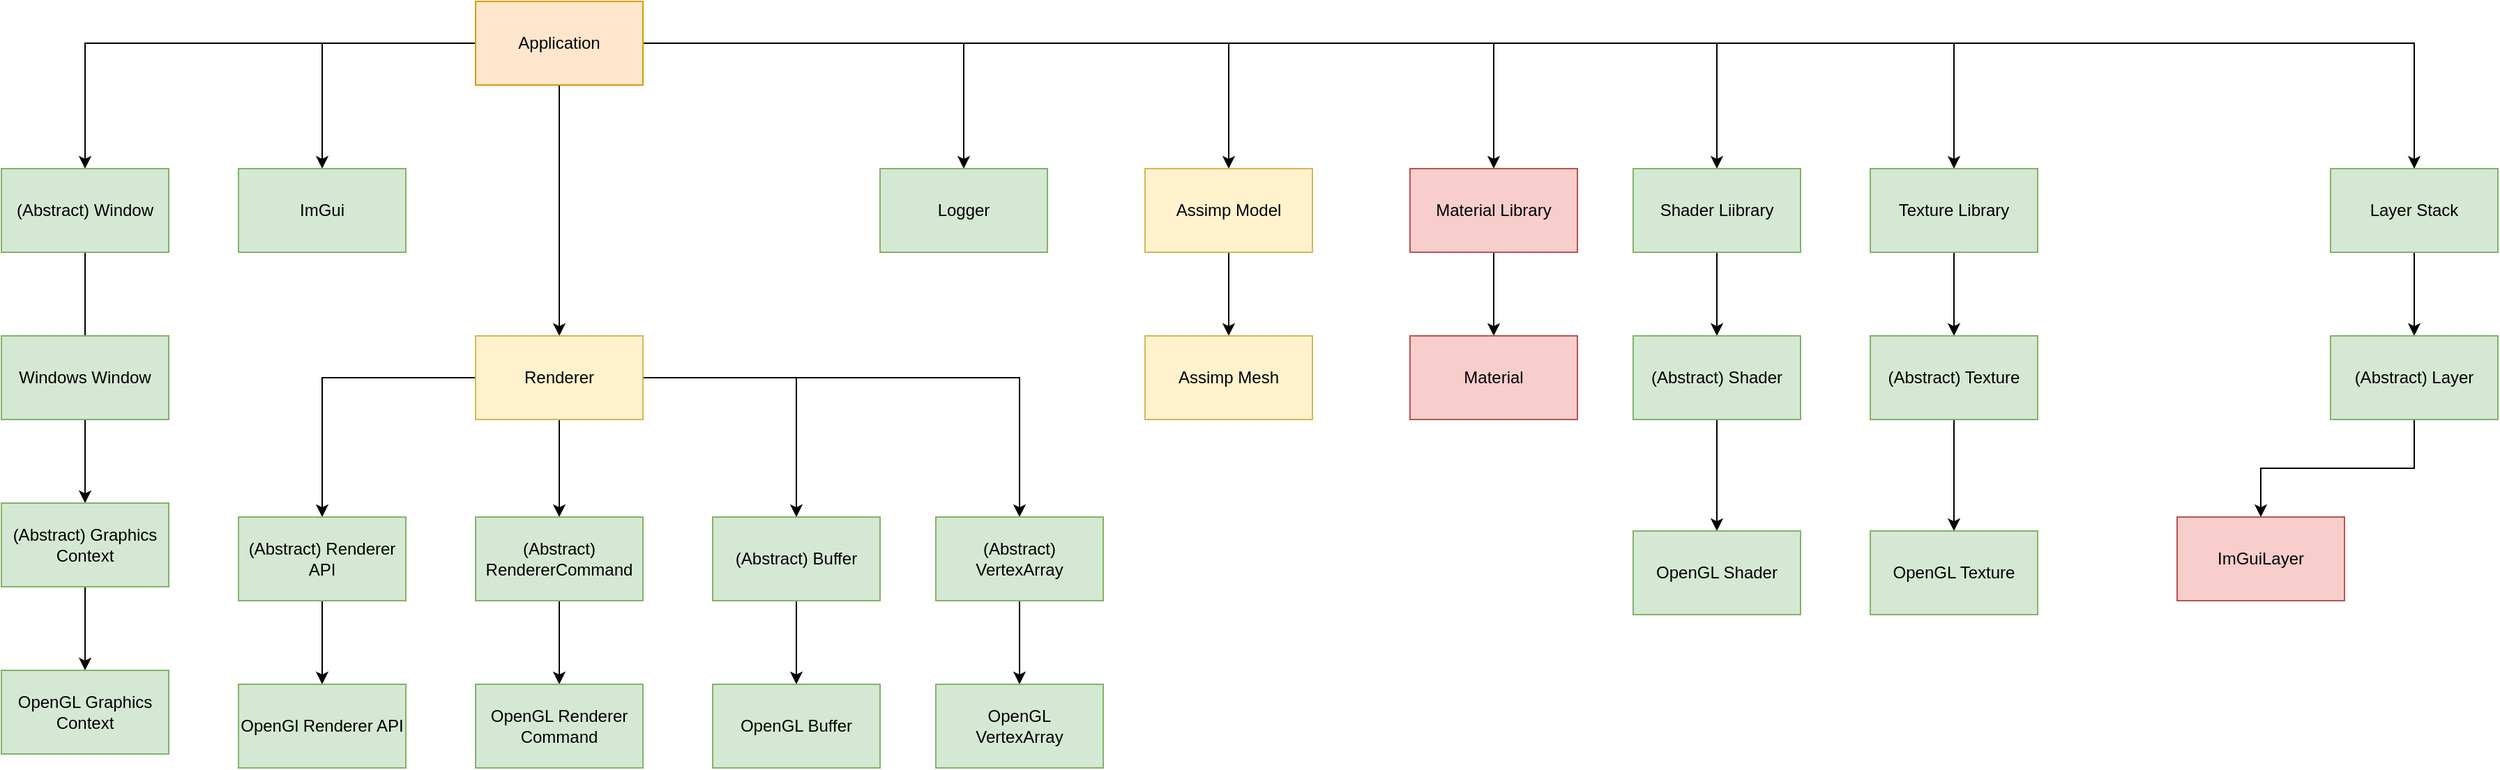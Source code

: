 <mxfile version="12.5.1" type="github">
  <diagram id="TjR0YX0xdRunlzRmJMnd" name="Page-1">
    <mxGraphModel dx="1422" dy="915" grid="1" gridSize="10" guides="1" tooltips="1" connect="1" arrows="1" fold="1" page="1" pageScale="1" pageWidth="827" pageHeight="1169" math="0" shadow="0">
      <root>
        <mxCell id="0"/>
        <mxCell id="1" parent="0"/>
        <mxCell id="jzK8e3R5ducGn7uQyPRx-11" style="edgeStyle=orthogonalEdgeStyle;rounded=0;orthogonalLoop=1;jettySize=auto;html=1;entryX=0.5;entryY=0;entryDx=0;entryDy=0;" parent="1" source="jzK8e3R5ducGn7uQyPRx-1" target="jzK8e3R5ducGn7uQyPRx-4" edge="1">
          <mxGeometry relative="1" as="geometry"/>
        </mxCell>
        <mxCell id="jzK8e3R5ducGn7uQyPRx-12" style="edgeStyle=orthogonalEdgeStyle;rounded=0;orthogonalLoop=1;jettySize=auto;html=1;entryX=0.5;entryY=0;entryDx=0;entryDy=0;" parent="1" source="jzK8e3R5ducGn7uQyPRx-1" target="jzK8e3R5ducGn7uQyPRx-2" edge="1">
          <mxGeometry relative="1" as="geometry"/>
        </mxCell>
        <mxCell id="jzK8e3R5ducGn7uQyPRx-38" style="edgeStyle=orthogonalEdgeStyle;rounded=0;orthogonalLoop=1;jettySize=auto;html=1;exitX=0.5;exitY=1;exitDx=0;exitDy=0;" parent="1" source="jzK8e3R5ducGn7uQyPRx-1" target="jzK8e3R5ducGn7uQyPRx-14" edge="1">
          <mxGeometry relative="1" as="geometry">
            <mxPoint x="430" y="110" as="sourcePoint"/>
          </mxGeometry>
        </mxCell>
        <mxCell id="jzK8e3R5ducGn7uQyPRx-39" style="edgeStyle=orthogonalEdgeStyle;rounded=0;orthogonalLoop=1;jettySize=auto;html=1;entryX=0.5;entryY=0;entryDx=0;entryDy=0;" parent="1" source="jzK8e3R5ducGn7uQyPRx-1" target="jzK8e3R5ducGn7uQyPRx-5" edge="1">
          <mxGeometry relative="1" as="geometry"/>
        </mxCell>
        <mxCell id="jzK8e3R5ducGn7uQyPRx-40" style="edgeStyle=orthogonalEdgeStyle;rounded=0;orthogonalLoop=1;jettySize=auto;html=1;" parent="1" source="jzK8e3R5ducGn7uQyPRx-1" target="jzK8e3R5ducGn7uQyPRx-6" edge="1">
          <mxGeometry relative="1" as="geometry"/>
        </mxCell>
        <mxCell id="jzK8e3R5ducGn7uQyPRx-41" style="edgeStyle=orthogonalEdgeStyle;rounded=0;orthogonalLoop=1;jettySize=auto;html=1;entryX=0.5;entryY=0;entryDx=0;entryDy=0;" parent="1" source="jzK8e3R5ducGn7uQyPRx-1" target="jzK8e3R5ducGn7uQyPRx-7" edge="1">
          <mxGeometry relative="1" as="geometry"/>
        </mxCell>
        <mxCell id="jzK8e3R5ducGn7uQyPRx-52" style="edgeStyle=orthogonalEdgeStyle;rounded=0;orthogonalLoop=1;jettySize=auto;html=1;entryX=0.5;entryY=0;entryDx=0;entryDy=0;" parent="1" source="jzK8e3R5ducGn7uQyPRx-1" target="jzK8e3R5ducGn7uQyPRx-44" edge="1">
          <mxGeometry relative="1" as="geometry"/>
        </mxCell>
        <mxCell id="jzK8e3R5ducGn7uQyPRx-74" style="edgeStyle=orthogonalEdgeStyle;rounded=0;orthogonalLoop=1;jettySize=auto;html=1;entryX=0.5;entryY=0;entryDx=0;entryDy=0;" parent="1" source="jzK8e3R5ducGn7uQyPRx-1" target="jzK8e3R5ducGn7uQyPRx-71" edge="1">
          <mxGeometry relative="1" as="geometry"/>
        </mxCell>
        <mxCell id="kYIxfMz6jvunNkfV2AiL-2" style="edgeStyle=orthogonalEdgeStyle;rounded=0;orthogonalLoop=1;jettySize=auto;html=1;entryX=0.5;entryY=0;entryDx=0;entryDy=0;" parent="1" source="jzK8e3R5ducGn7uQyPRx-1" target="kYIxfMz6jvunNkfV2AiL-1" edge="1">
          <mxGeometry relative="1" as="geometry"/>
        </mxCell>
        <mxCell id="jzK8e3R5ducGn7uQyPRx-1" value="Application" style="rounded=0;whiteSpace=wrap;html=1;fillColor=#ffe6cc;strokeColor=#d79b00;" parent="1" vertex="1">
          <mxGeometry x="380" width="120" height="60" as="geometry"/>
        </mxCell>
        <mxCell id="jzK8e3R5ducGn7uQyPRx-13" style="edgeStyle=orthogonalEdgeStyle;rounded=0;orthogonalLoop=1;jettySize=auto;html=1;" parent="1" source="jzK8e3R5ducGn7uQyPRx-2" target="jzK8e3R5ducGn7uQyPRx-3" edge="1">
          <mxGeometry relative="1" as="geometry"/>
        </mxCell>
        <mxCell id="jzK8e3R5ducGn7uQyPRx-2" value="(Abstract) Window" style="rounded=0;whiteSpace=wrap;html=1;fillColor=#d5e8d4;strokeColor=#82b366;" parent="1" vertex="1">
          <mxGeometry x="40" y="120" width="120" height="60" as="geometry"/>
        </mxCell>
        <mxCell id="jzK8e3R5ducGn7uQyPRx-35" value="" style="edgeStyle=orthogonalEdgeStyle;rounded=0;orthogonalLoop=1;jettySize=auto;html=1;" parent="1" source="jzK8e3R5ducGn7uQyPRx-3" target="jzK8e3R5ducGn7uQyPRx-34" edge="1">
          <mxGeometry relative="1" as="geometry"/>
        </mxCell>
        <mxCell id="jzK8e3R5ducGn7uQyPRx-3" value="(Abstract) Graphics Context" style="rounded=0;whiteSpace=wrap;html=1;fillColor=#d5e8d4;strokeColor=#82b366;" parent="1" vertex="1">
          <mxGeometry x="40" y="360" width="120" height="60" as="geometry"/>
        </mxCell>
        <mxCell id="jzK8e3R5ducGn7uQyPRx-4" value="ImGui" style="rounded=0;whiteSpace=wrap;html=1;fillColor=#d5e8d4;strokeColor=#82b366;" parent="1" vertex="1">
          <mxGeometry x="210" y="120" width="120" height="60" as="geometry"/>
        </mxCell>
        <mxCell id="jzK8e3R5ducGn7uQyPRx-57" style="edgeStyle=orthogonalEdgeStyle;rounded=0;orthogonalLoop=1;jettySize=auto;html=1;entryX=0.5;entryY=0;entryDx=0;entryDy=0;" parent="1" source="jzK8e3R5ducGn7uQyPRx-5" target="jzK8e3R5ducGn7uQyPRx-55" edge="1">
          <mxGeometry relative="1" as="geometry"/>
        </mxCell>
        <mxCell id="jzK8e3R5ducGn7uQyPRx-5" value="Shader Liibrary" style="rounded=0;whiteSpace=wrap;html=1;fillColor=#d5e8d4;strokeColor=#82b366;" parent="1" vertex="1">
          <mxGeometry x="1210" y="120" width="120" height="60" as="geometry"/>
        </mxCell>
        <mxCell id="jzK8e3R5ducGn7uQyPRx-61" style="edgeStyle=orthogonalEdgeStyle;rounded=0;orthogonalLoop=1;jettySize=auto;html=1;entryX=0.5;entryY=0;entryDx=0;entryDy=0;" parent="1" source="jzK8e3R5ducGn7uQyPRx-6" target="jzK8e3R5ducGn7uQyPRx-59" edge="1">
          <mxGeometry relative="1" as="geometry"/>
        </mxCell>
        <mxCell id="jzK8e3R5ducGn7uQyPRx-6" value="Texture Library" style="rounded=0;whiteSpace=wrap;html=1;fillColor=#d5e8d4;strokeColor=#82b366;" parent="1" vertex="1">
          <mxGeometry x="1380" y="120" width="120" height="60" as="geometry"/>
        </mxCell>
        <mxCell id="jzK8e3R5ducGn7uQyPRx-33" value="" style="edgeStyle=orthogonalEdgeStyle;rounded=0;orthogonalLoop=1;jettySize=auto;html=1;" parent="1" source="jzK8e3R5ducGn7uQyPRx-7" target="jzK8e3R5ducGn7uQyPRx-32" edge="1">
          <mxGeometry relative="1" as="geometry"/>
        </mxCell>
        <mxCell id="jzK8e3R5ducGn7uQyPRx-7" value="Layer Stack" style="rounded=0;whiteSpace=wrap;html=1;fillColor=#d5e8d4;strokeColor=#82b366;" parent="1" vertex="1">
          <mxGeometry x="1710" y="120" width="120" height="60" as="geometry"/>
        </mxCell>
        <mxCell id="jzK8e3R5ducGn7uQyPRx-23" value="" style="edgeStyle=orthogonalEdgeStyle;rounded=0;orthogonalLoop=1;jettySize=auto;html=1;entryX=0.5;entryY=0;entryDx=0;entryDy=0;" parent="1" source="jzK8e3R5ducGn7uQyPRx-14" target="jzK8e3R5ducGn7uQyPRx-16" edge="1">
          <mxGeometry relative="1" as="geometry">
            <mxPoint x="360" y="351" as="targetPoint"/>
          </mxGeometry>
        </mxCell>
        <mxCell id="jzK8e3R5ducGn7uQyPRx-29" value="" style="edgeStyle=orthogonalEdgeStyle;rounded=0;orthogonalLoop=1;jettySize=auto;html=1;" parent="1" source="jzK8e3R5ducGn7uQyPRx-14" target="jzK8e3R5ducGn7uQyPRx-26" edge="1">
          <mxGeometry relative="1" as="geometry"/>
        </mxCell>
        <mxCell id="jzK8e3R5ducGn7uQyPRx-65" style="edgeStyle=orthogonalEdgeStyle;rounded=0;orthogonalLoop=1;jettySize=auto;html=1;" parent="1" source="jzK8e3R5ducGn7uQyPRx-14" target="jzK8e3R5ducGn7uQyPRx-63" edge="1">
          <mxGeometry relative="1" as="geometry"/>
        </mxCell>
        <mxCell id="jzK8e3R5ducGn7uQyPRx-68" style="edgeStyle=orthogonalEdgeStyle;rounded=0;orthogonalLoop=1;jettySize=auto;html=1;entryX=0.5;entryY=0;entryDx=0;entryDy=0;" parent="1" source="jzK8e3R5ducGn7uQyPRx-14" target="jzK8e3R5ducGn7uQyPRx-67" edge="1">
          <mxGeometry relative="1" as="geometry"/>
        </mxCell>
        <mxCell id="jzK8e3R5ducGn7uQyPRx-14" value="Renderer" style="rounded=0;whiteSpace=wrap;html=1;fillColor=#fff2cc;strokeColor=#d6b656;" parent="1" vertex="1">
          <mxGeometry x="380" y="240" width="120" height="60" as="geometry"/>
        </mxCell>
        <mxCell id="jzK8e3R5ducGn7uQyPRx-28" value="" style="edgeStyle=orthogonalEdgeStyle;rounded=0;orthogonalLoop=1;jettySize=auto;html=1;" parent="1" source="jzK8e3R5ducGn7uQyPRx-16" target="jzK8e3R5ducGn7uQyPRx-18" edge="1">
          <mxGeometry relative="1" as="geometry"/>
        </mxCell>
        <mxCell id="jzK8e3R5ducGn7uQyPRx-16" value="(Abstract) Renderer API" style="rounded=0;whiteSpace=wrap;html=1;fillColor=#d5e8d4;strokeColor=#82b366;" parent="1" vertex="1">
          <mxGeometry x="210" y="370" width="120" height="60" as="geometry"/>
        </mxCell>
        <mxCell id="jzK8e3R5ducGn7uQyPRx-18" value="OpenGl Renderer API" style="rounded=0;whiteSpace=wrap;html=1;fillColor=#d5e8d4;strokeColor=#82b366;" parent="1" vertex="1">
          <mxGeometry x="210" y="490" width="120" height="60" as="geometry"/>
        </mxCell>
        <mxCell id="jzK8e3R5ducGn7uQyPRx-31" value="" style="edgeStyle=orthogonalEdgeStyle;rounded=0;orthogonalLoop=1;jettySize=auto;html=1;" parent="1" source="jzK8e3R5ducGn7uQyPRx-26" target="jzK8e3R5ducGn7uQyPRx-30" edge="1">
          <mxGeometry relative="1" as="geometry"/>
        </mxCell>
        <mxCell id="jzK8e3R5ducGn7uQyPRx-26" value="(Abstract) RendererCommand" style="rounded=0;whiteSpace=wrap;html=1;fillColor=#d5e8d4;strokeColor=#82b366;" parent="1" vertex="1">
          <mxGeometry x="380" y="370" width="120" height="60" as="geometry"/>
        </mxCell>
        <mxCell id="jzK8e3R5ducGn7uQyPRx-30" value="OpenGL Renderer Command" style="rounded=0;whiteSpace=wrap;html=1;fillColor=#d5e8d4;strokeColor=#82b366;" parent="1" vertex="1">
          <mxGeometry x="380" y="490" width="120" height="60" as="geometry"/>
        </mxCell>
        <mxCell id="jzK8e3R5ducGn7uQyPRx-45" value="" style="edgeStyle=orthogonalEdgeStyle;rounded=0;orthogonalLoop=1;jettySize=auto;html=1;entryX=0.5;entryY=0;entryDx=0;entryDy=0;" parent="1" source="jzK8e3R5ducGn7uQyPRx-32" target="jzK8e3R5ducGn7uQyPRx-43" edge="1">
          <mxGeometry relative="1" as="geometry">
            <mxPoint x="1490" y="360" as="targetPoint"/>
          </mxGeometry>
        </mxCell>
        <mxCell id="jzK8e3R5ducGn7uQyPRx-32" value="(Abstract) Layer" style="rounded=0;whiteSpace=wrap;html=1;fillColor=#d5e8d4;strokeColor=#82b366;" parent="1" vertex="1">
          <mxGeometry x="1710" y="240" width="120" height="60" as="geometry"/>
        </mxCell>
        <mxCell id="jzK8e3R5ducGn7uQyPRx-34" value="OpenGL Graphics Context" style="rounded=0;whiteSpace=wrap;html=1;fillColor=#d5e8d4;strokeColor=#82b366;" parent="1" vertex="1">
          <mxGeometry x="40" y="480" width="120" height="60" as="geometry"/>
        </mxCell>
        <mxCell id="jzK8e3R5ducGn7uQyPRx-42" value="Windows Window" style="rounded=0;whiteSpace=wrap;html=1;fillColor=#d5e8d4;strokeColor=#82b366;" parent="1" vertex="1">
          <mxGeometry x="40" y="240" width="120" height="60" as="geometry"/>
        </mxCell>
        <mxCell id="jzK8e3R5ducGn7uQyPRx-43" value="ImGuiLayer" style="rounded=0;whiteSpace=wrap;html=1;fillColor=#f8cecc;strokeColor=#b85450;" parent="1" vertex="1">
          <mxGeometry x="1600" y="370" width="120" height="60" as="geometry"/>
        </mxCell>
        <mxCell id="jzK8e3R5ducGn7uQyPRx-54" style="edgeStyle=orthogonalEdgeStyle;rounded=0;orthogonalLoop=1;jettySize=auto;html=1;entryX=0.5;entryY=0;entryDx=0;entryDy=0;" parent="1" source="jzK8e3R5ducGn7uQyPRx-44" target="jzK8e3R5ducGn7uQyPRx-53" edge="1">
          <mxGeometry relative="1" as="geometry"/>
        </mxCell>
        <mxCell id="jzK8e3R5ducGn7uQyPRx-44" value="Material Library" style="rounded=0;whiteSpace=wrap;html=1;fillColor=#f8cecc;strokeColor=#b85450;" parent="1" vertex="1">
          <mxGeometry x="1050" y="120" width="120" height="60" as="geometry"/>
        </mxCell>
        <mxCell id="jzK8e3R5ducGn7uQyPRx-53" value="Material" style="rounded=0;whiteSpace=wrap;html=1;fillColor=#f8cecc;strokeColor=#b85450;" parent="1" vertex="1">
          <mxGeometry x="1050" y="240" width="120" height="60" as="geometry"/>
        </mxCell>
        <mxCell id="jzK8e3R5ducGn7uQyPRx-58" style="edgeStyle=orthogonalEdgeStyle;rounded=0;orthogonalLoop=1;jettySize=auto;html=1;" parent="1" source="jzK8e3R5ducGn7uQyPRx-55" target="jzK8e3R5ducGn7uQyPRx-56" edge="1">
          <mxGeometry relative="1" as="geometry"/>
        </mxCell>
        <mxCell id="jzK8e3R5ducGn7uQyPRx-55" value="(Abstract) Shader" style="rounded=0;whiteSpace=wrap;html=1;fillColor=#d5e8d4;strokeColor=#82b366;" parent="1" vertex="1">
          <mxGeometry x="1210" y="240" width="120" height="60" as="geometry"/>
        </mxCell>
        <mxCell id="jzK8e3R5ducGn7uQyPRx-56" value="OpenGL Shader" style="rounded=0;whiteSpace=wrap;html=1;fillColor=#d5e8d4;strokeColor=#82b366;" parent="1" vertex="1">
          <mxGeometry x="1210" y="380" width="120" height="60" as="geometry"/>
        </mxCell>
        <mxCell id="jzK8e3R5ducGn7uQyPRx-62" style="edgeStyle=orthogonalEdgeStyle;rounded=0;orthogonalLoop=1;jettySize=auto;html=1;entryX=0.5;entryY=0;entryDx=0;entryDy=0;" parent="1" source="jzK8e3R5ducGn7uQyPRx-59" target="jzK8e3R5ducGn7uQyPRx-60" edge="1">
          <mxGeometry relative="1" as="geometry"/>
        </mxCell>
        <mxCell id="jzK8e3R5ducGn7uQyPRx-59" value="(Abstract) Texture" style="rounded=0;whiteSpace=wrap;html=1;fillColor=#d5e8d4;strokeColor=#82b366;" parent="1" vertex="1">
          <mxGeometry x="1380" y="240" width="120" height="60" as="geometry"/>
        </mxCell>
        <mxCell id="jzK8e3R5ducGn7uQyPRx-60" value="OpenGL Texture" style="rounded=0;whiteSpace=wrap;html=1;fillColor=#d5e8d4;strokeColor=#82b366;" parent="1" vertex="1">
          <mxGeometry x="1380" y="380" width="120" height="60" as="geometry"/>
        </mxCell>
        <mxCell id="jzK8e3R5ducGn7uQyPRx-66" style="edgeStyle=orthogonalEdgeStyle;rounded=0;orthogonalLoop=1;jettySize=auto;html=1;entryX=0.5;entryY=0;entryDx=0;entryDy=0;" parent="1" source="jzK8e3R5ducGn7uQyPRx-63" target="jzK8e3R5ducGn7uQyPRx-64" edge="1">
          <mxGeometry relative="1" as="geometry"/>
        </mxCell>
        <mxCell id="jzK8e3R5ducGn7uQyPRx-63" value="(Abstract) Buffer" style="rounded=0;whiteSpace=wrap;html=1;fillColor=#d5e8d4;strokeColor=#82b366;" parent="1" vertex="1">
          <mxGeometry x="550" y="370" width="120" height="60" as="geometry"/>
        </mxCell>
        <mxCell id="jzK8e3R5ducGn7uQyPRx-64" value="OpenGL Buffer" style="rounded=0;whiteSpace=wrap;html=1;fillColor=#d5e8d4;strokeColor=#82b366;" parent="1" vertex="1">
          <mxGeometry x="550" y="490" width="120" height="60" as="geometry"/>
        </mxCell>
        <mxCell id="jzK8e3R5ducGn7uQyPRx-70" style="edgeStyle=orthogonalEdgeStyle;rounded=0;orthogonalLoop=1;jettySize=auto;html=1;entryX=0.5;entryY=0;entryDx=0;entryDy=0;" parent="1" source="jzK8e3R5ducGn7uQyPRx-67" target="jzK8e3R5ducGn7uQyPRx-69" edge="1">
          <mxGeometry relative="1" as="geometry"/>
        </mxCell>
        <mxCell id="jzK8e3R5ducGn7uQyPRx-67" value="(Abstract) VertexArray" style="rounded=0;whiteSpace=wrap;html=1;fillColor=#d5e8d4;strokeColor=#82b366;" parent="1" vertex="1">
          <mxGeometry x="710" y="370" width="120" height="60" as="geometry"/>
        </mxCell>
        <mxCell id="jzK8e3R5ducGn7uQyPRx-69" value="OpenGL&lt;br&gt;VertexArray" style="rounded=0;whiteSpace=wrap;html=1;fillColor=#d5e8d4;strokeColor=#82b366;" parent="1" vertex="1">
          <mxGeometry x="710" y="490" width="120" height="60" as="geometry"/>
        </mxCell>
        <mxCell id="jzK8e3R5ducGn7uQyPRx-73" style="edgeStyle=orthogonalEdgeStyle;rounded=0;orthogonalLoop=1;jettySize=auto;html=1;entryX=0.5;entryY=0;entryDx=0;entryDy=0;" parent="1" source="jzK8e3R5ducGn7uQyPRx-71" target="jzK8e3R5ducGn7uQyPRx-72" edge="1">
          <mxGeometry relative="1" as="geometry"/>
        </mxCell>
        <mxCell id="jzK8e3R5ducGn7uQyPRx-71" value="Assimp Model" style="rounded=0;whiteSpace=wrap;html=1;fillColor=#fff2cc;strokeColor=#d6b656;" parent="1" vertex="1">
          <mxGeometry x="860" y="120" width="120" height="60" as="geometry"/>
        </mxCell>
        <mxCell id="jzK8e3R5ducGn7uQyPRx-72" value="Assimp Mesh" style="rounded=0;whiteSpace=wrap;html=1;fillColor=#fff2cc;strokeColor=#d6b656;" parent="1" vertex="1">
          <mxGeometry x="860" y="240" width="120" height="60" as="geometry"/>
        </mxCell>
        <mxCell id="kYIxfMz6jvunNkfV2AiL-1" value="Logger" style="rounded=0;whiteSpace=wrap;html=1;fillColor=#d5e8d4;strokeColor=#82b366;" parent="1" vertex="1">
          <mxGeometry x="670" y="120" width="120" height="60" as="geometry"/>
        </mxCell>
      </root>
    </mxGraphModel>
  </diagram>
</mxfile>
